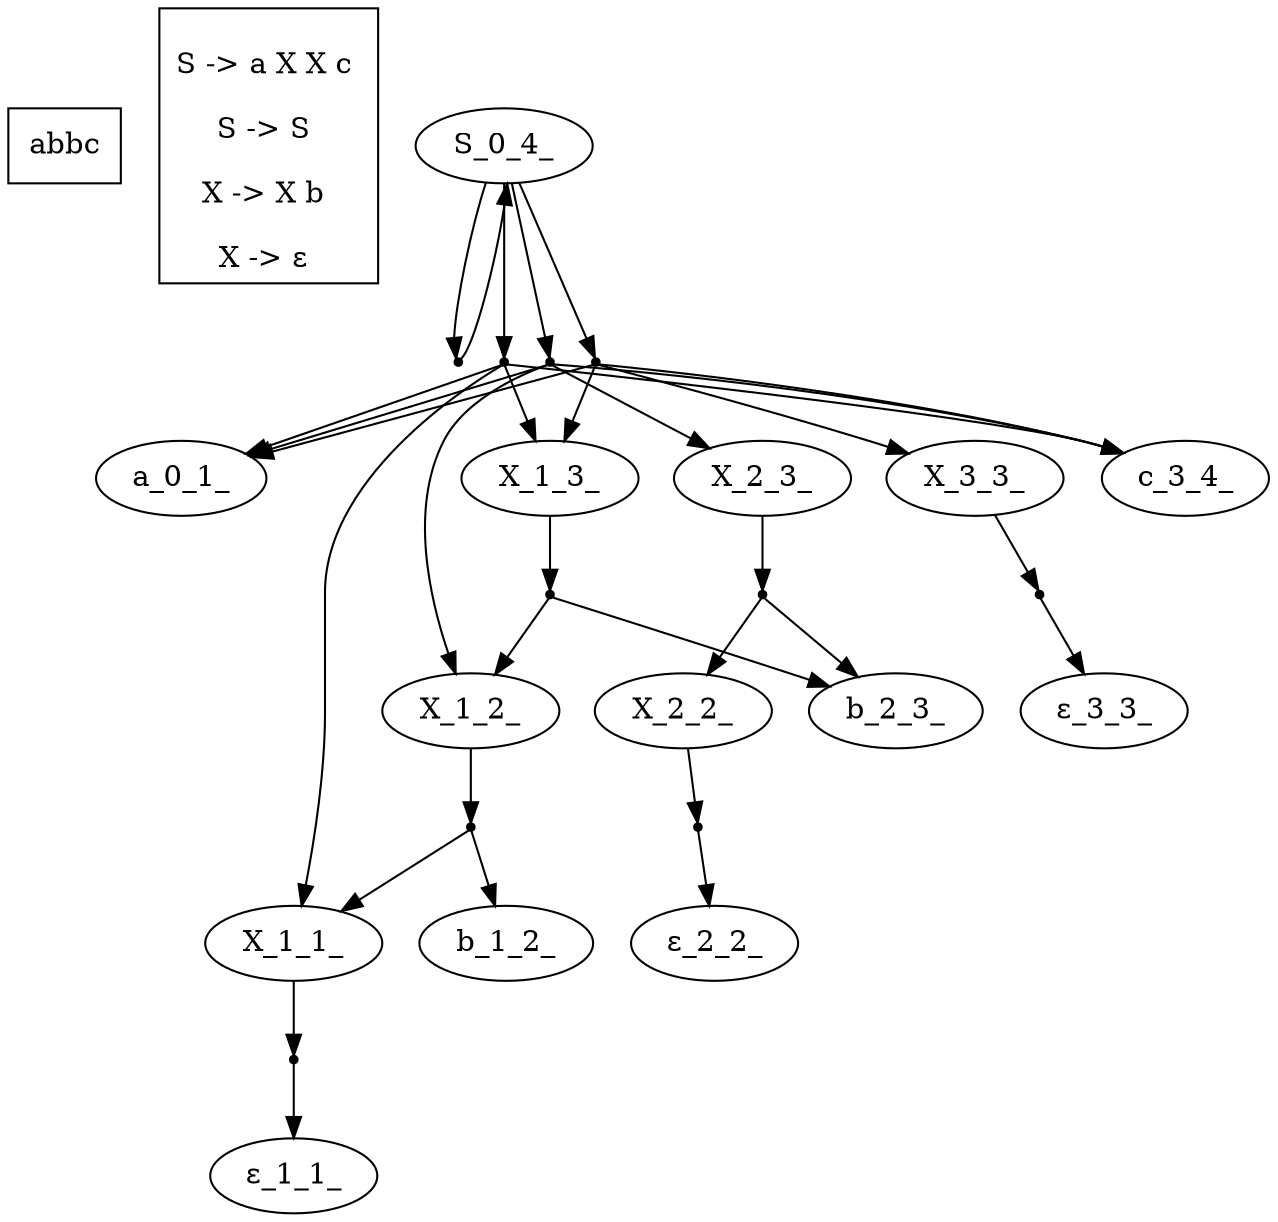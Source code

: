 digraph {
_input_[label ="abbc", shape = rectangle]_grammar_[label ="
\lS -> a X X c 
\lS -> S 
\lX -> X b 
\lX -> ε ", shape = rectangle]
node[ ordering ="out"];
graph[ overlap =false, splines = true];
5161512737283180161[label="S_0_4_"];
5670349642365562691[shape = point,label="S_0_4_0"];
5161512737283180161->5670349642365562691;
5161512737283180161[label="S_0_4_"];
5670349642365562691->5161512737283180161;
9342503195975245321[shape = point,label="S_0_4_1"];
5161512737283180161->9342503195975245321;
10392492616554847086[label="a_0_1_"];
9342503195975245321->10392492616554847086;
5180267561991484830[label="X_1_1_"];
9342503195975245321->5180267561991484830;
6800097164542612003[label="X_1_3_"];
9342503195975245321->6800097164542612003;
1666362797793552382[label="c_3_4_"];
9342503195975245321->1666362797793552382;
1523016501927985344[shape = point,label="S_0_4_2"];
5161512737283180161->1523016501927985344;
10392492616554847086[label="a_0_1_"];
1523016501927985344->10392492616554847086;
17377323571317934771[label="X_1_2_"];
1523016501927985344->17377323571317934771;
4649815888262641205[label="X_2_3_"];
1523016501927985344->4649815888262641205;
1666362797793552382[label="c_3_4_"];
1523016501927985344->1666362797793552382;
14036415632318093149[shape = point,label="S_0_4_3"];
5161512737283180161->14036415632318093149;
10392492616554847086[label="a_0_1_"];
14036415632318093149->10392492616554847086;
6800097164542612003[label="X_1_3_"];
14036415632318093149->6800097164542612003;
2828015742341911687[label="X_3_3_"];
14036415632318093149->2828015742341911687;
1666362797793552382[label="c_3_4_"];
14036415632318093149->1666362797793552382;
5180267561991484830[label="X_1_1_"];
1411109362545497349[shape = point,label="X_1_1_0"];
5180267561991484830->1411109362545497349;
2698763321846265502[label="ε_1_1_"];
1411109362545497349->2698763321846265502;
17377323571317934771[label="X_1_2_"];
9024479424527010137[shape = point,label="X_1_2_0"];
17377323571317934771->9024479424527010137;
5180267561991484830[label="X_1_1_"];
9024479424527010137->5180267561991484830;
14846319448758706065[label="b_1_2_"];
9024479424527010137->14846319448758706065;
6800097164542612003[label="X_1_3_"];
16279436062217156431[shape = point,label="X_1_3_0"];
6800097164542612003->16279436062217156431;
17377323571317934771[label="X_1_2_"];
16279436062217156431->17377323571317934771;
506409866137005655[label="b_2_3_"];
16279436062217156431->506409866137005655;
3577504939630263316[label="X_2_2_"];
1039510632032642685[shape = point,label="X_2_2_0"];
3577504939630263316->1039510632032642685;
9886935364206994995[label="ε_2_2_"];
1039510632032642685->9886935364206994995;
4649815888262641205[label="X_2_3_"];
3852428542231956726[shape = point,label="X_2_3_0"];
4649815888262641205->3852428542231956726;
3577504939630263316[label="X_2_2_"];
3852428542231956726->3577504939630263316;
506409866137005655[label="b_2_3_"];
3852428542231956726->506409866137005655;
2828015742341911687[label="X_3_3_"];
17737038569245929075[shape = point,label="X_3_3_0"];
2828015742341911687->17737038569245929075;
11638573628498335439[label="ε_3_3_"];
17737038569245929075->11638573628498335439;
}
